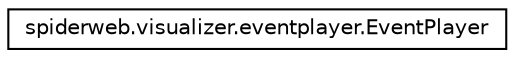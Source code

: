 digraph G
{
  edge [fontname="Helvetica",fontsize="10",labelfontname="Helvetica",labelfontsize="10"];
  node [fontname="Helvetica",fontsize="10",shape=record];
  rankdir=LR;
  Node1 [label="spiderweb.visualizer.eventplayer.EventPlayer",height=0.2,width=0.4,color="black", fillcolor="white", style="filled",URL="$classspiderweb_1_1visualizer_1_1eventplayer_1_1_event_player.html"];
}
